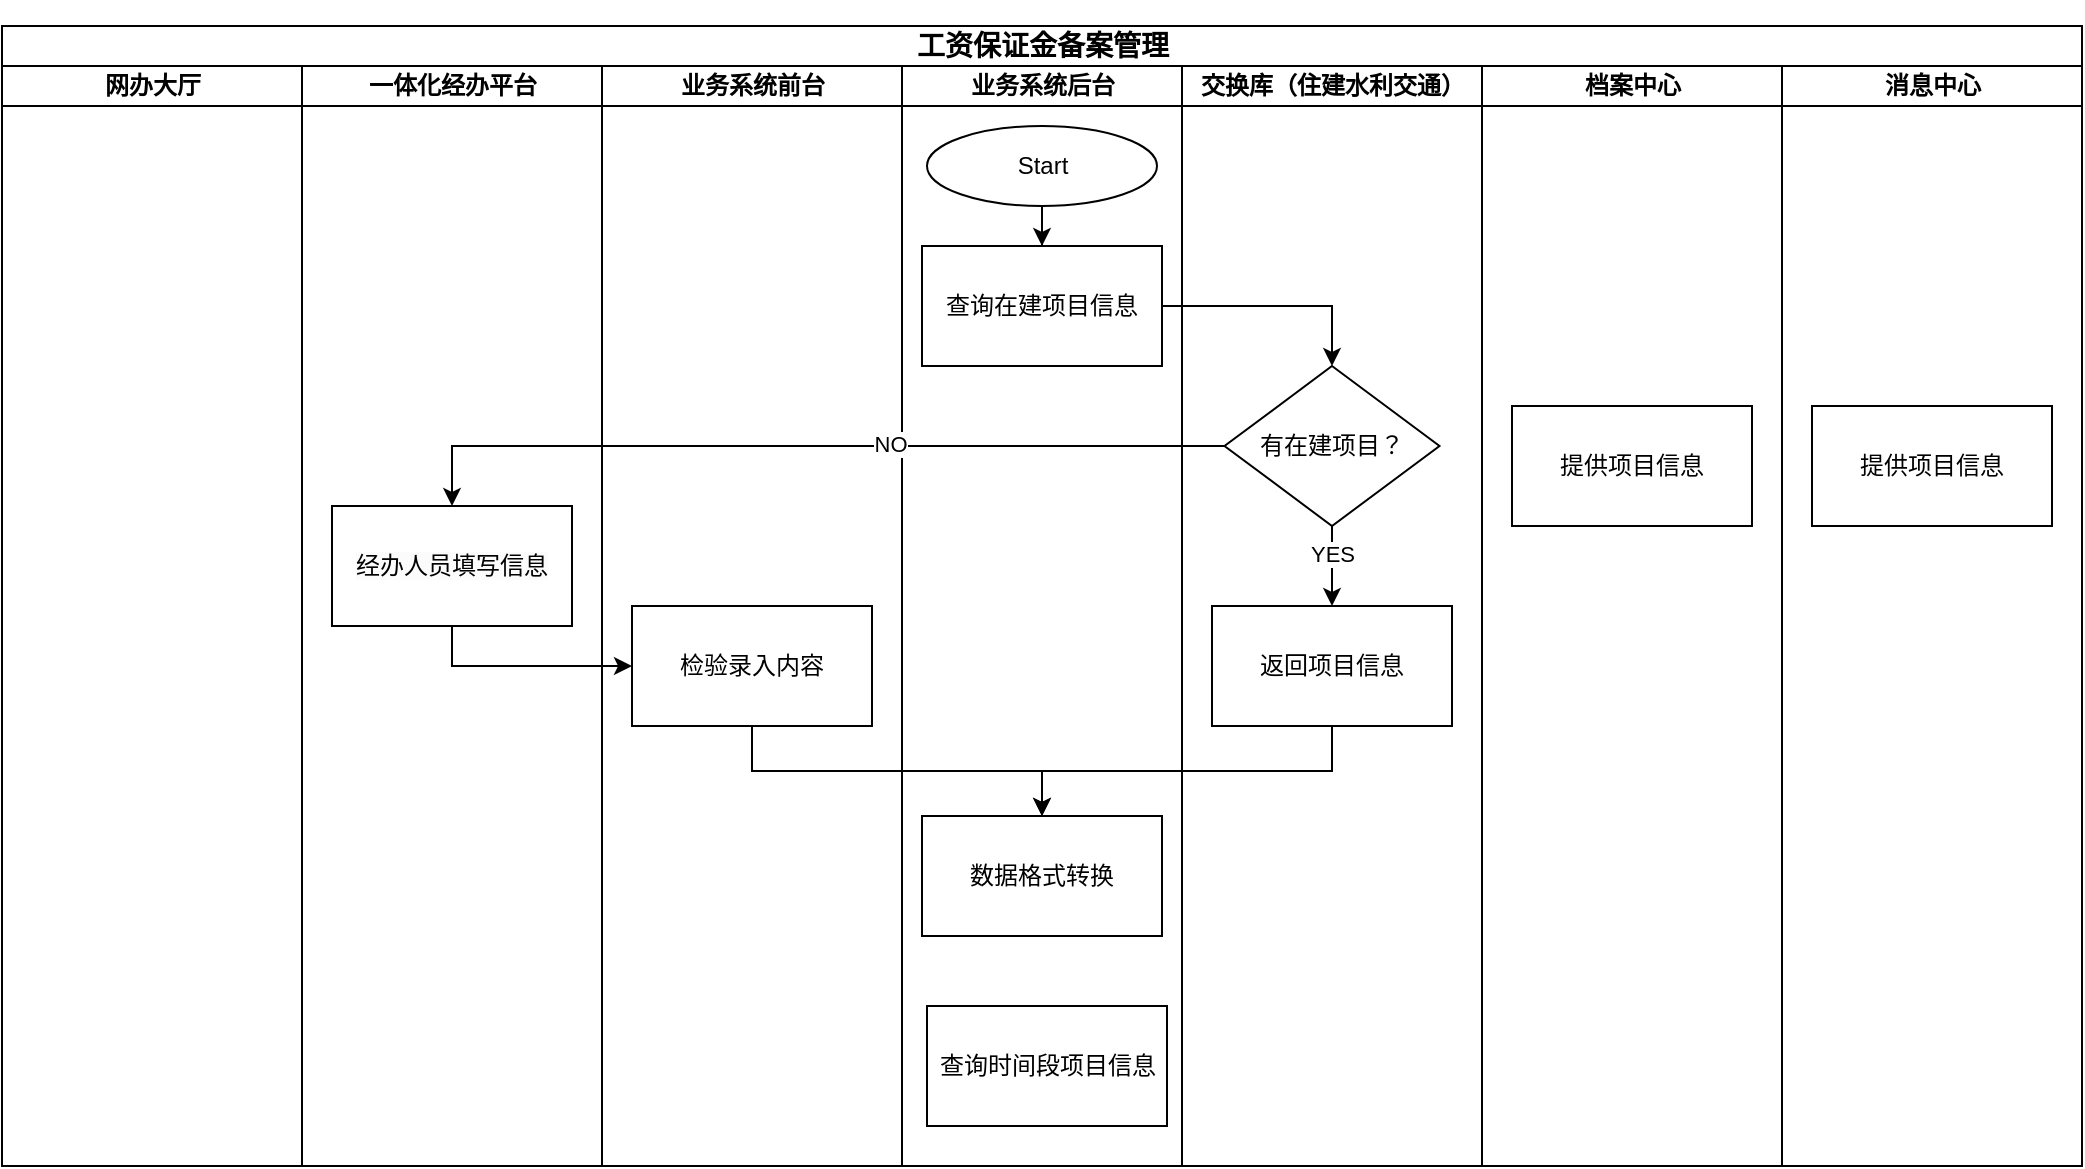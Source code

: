 <mxfile version="24.4.13" type="github">
  <diagram id="prtHgNgQTEPvFCAcTncT" name="Page-1">
    <mxGraphModel dx="1018" dy="641" grid="1" gridSize="10" guides="1" tooltips="1" connect="1" arrows="1" fold="1" page="1" pageScale="1" pageWidth="827" pageHeight="1169" math="0" shadow="0">
      <root>
        <mxCell id="0" />
        <mxCell id="1" parent="0" />
        <mxCell id="09HEf_mXD0H9hIQZzznc-1" value="&lt;h3&gt;&lt;p class=&quot;MsoNormal&quot;&gt;&lt;span style=&quot;mso-spacerun:&#39;yes&#39;;font-family:宋体;mso-ascii-font-family:Calibri;&lt;br/&gt;mso-hansi-font-family:Calibri;mso-bidi-font-family:&#39;Times New Roman&#39;;font-size:10.5pt;&lt;br/&gt;mso-font-kerning:1.0pt;&quot;&gt;工资保证金备案管理&lt;/span&gt;&lt;/p&gt;&lt;/h3&gt;" style="swimlane;childLayout=stackLayout;resizeParent=1;resizeParentMax=0;startSize=20;html=1;" vertex="1" parent="1">
          <mxGeometry x="170.0" y="190" width="1040.0" height="570" as="geometry" />
        </mxCell>
        <mxCell id="09HEf_mXD0H9hIQZzznc-39" value="网办大厅" style="swimlane;startSize=20;html=1;" vertex="1" parent="09HEf_mXD0H9hIQZzznc-1">
          <mxGeometry y="20" width="150" height="550" as="geometry" />
        </mxCell>
        <mxCell id="09HEf_mXD0H9hIQZzznc-41" style="edgeStyle=orthogonalEdgeStyle;rounded=0;orthogonalLoop=1;jettySize=auto;html=1;entryX=0.5;entryY=0;entryDx=0;entryDy=0;" edge="1" parent="09HEf_mXD0H9hIQZzznc-39" target="09HEf_mXD0H9hIQZzznc-45">
          <mxGeometry relative="1" as="geometry">
            <mxPoint x="75.0" y="70" as="sourcePoint" />
          </mxGeometry>
        </mxCell>
        <mxCell id="09HEf_mXD0H9hIQZzznc-43" style="edgeStyle=orthogonalEdgeStyle;rounded=0;orthogonalLoop=1;jettySize=auto;html=1;entryX=0.5;entryY=0;entryDx=0;entryDy=0;" edge="1" parent="09HEf_mXD0H9hIQZzznc-39" target="09HEf_mXD0H9hIQZzznc-40">
          <mxGeometry relative="1" as="geometry">
            <mxPoint x="75.1" y="169.926" as="sourcePoint" />
          </mxGeometry>
        </mxCell>
        <mxCell id="09HEf_mXD0H9hIQZzznc-44" value="NO" style="edgeLabel;html=1;align=center;verticalAlign=middle;resizable=0;points=[];" vertex="1" connectable="0" parent="09HEf_mXD0H9hIQZzznc-43">
          <mxGeometry x="-0.195" y="-1" relative="1" as="geometry">
            <mxPoint as="offset" />
          </mxGeometry>
        </mxCell>
        <mxCell id="09HEf_mXD0H9hIQZzznc-2" value="一体化经办平台" style="swimlane;startSize=20;html=1;" vertex="1" parent="09HEf_mXD0H9hIQZzznc-1">
          <mxGeometry x="150" y="20" width="150" height="550" as="geometry" />
        </mxCell>
        <mxCell id="09HEf_mXD0H9hIQZzznc-12" value="&lt;span style=&quot;color: rgb(0, 0, 0); font-family: Helvetica; font-size: 12px; font-style: normal; font-variant-ligatures: normal; font-variant-caps: normal; font-weight: 400; letter-spacing: normal; orphans: 2; text-align: center; text-indent: 0px; text-transform: none; widows: 2; word-spacing: 0px; -webkit-text-stroke-width: 0px; white-space: normal; background-color: rgb(251, 251, 251); text-decoration-thickness: initial; text-decoration-style: initial; text-decoration-color: initial; display: inline !important; float: none;&quot;&gt;经办人员填写信息&lt;/span&gt;" style="rounded=0;whiteSpace=wrap;html=1;" vertex="1" parent="09HEf_mXD0H9hIQZzznc-2">
          <mxGeometry x="15.0" y="220" width="120" height="60" as="geometry" />
        </mxCell>
        <mxCell id="09HEf_mXD0H9hIQZzznc-3" value="业务系统前台" style="swimlane;startSize=20;html=1;" vertex="1" parent="09HEf_mXD0H9hIQZzznc-1">
          <mxGeometry x="300" y="20" width="150" height="550" as="geometry" />
        </mxCell>
        <mxCell id="09HEf_mXD0H9hIQZzznc-13" value="&lt;div&gt;&lt;span style=&quot;background-color: initial;&quot;&gt;检验录入内容&lt;/span&gt;&lt;br&gt;&lt;/div&gt;" style="rounded=0;whiteSpace=wrap;html=1;" vertex="1" parent="09HEf_mXD0H9hIQZzznc-3">
          <mxGeometry x="15.0" y="270" width="120" height="60" as="geometry" />
        </mxCell>
        <mxCell id="09HEf_mXD0H9hIQZzznc-4" value="业务系统后台" style="swimlane;startSize=20;html=1;" vertex="1" parent="09HEf_mXD0H9hIQZzznc-1">
          <mxGeometry x="450" y="20" width="140" height="550" as="geometry">
            <mxRectangle x="300" y="20" width="40" height="550" as="alternateBounds" />
          </mxGeometry>
        </mxCell>
        <mxCell id="09HEf_mXD0H9hIQZzznc-14" value="数据格式转换" style="rounded=0;whiteSpace=wrap;html=1;" vertex="1" parent="09HEf_mXD0H9hIQZzznc-4">
          <mxGeometry x="10.0" y="375" width="120" height="60" as="geometry" />
        </mxCell>
        <mxCell id="09HEf_mXD0H9hIQZzznc-24" value="查询在建项目信息" style="rounded=0;whiteSpace=wrap;html=1;" vertex="1" parent="09HEf_mXD0H9hIQZzznc-4">
          <mxGeometry x="10.0" y="90" width="120" height="60" as="geometry" />
        </mxCell>
        <mxCell id="09HEf_mXD0H9hIQZzznc-33" value="查询时间段项目信息" style="rounded=0;whiteSpace=wrap;html=1;" vertex="1" parent="09HEf_mXD0H9hIQZzznc-4">
          <mxGeometry x="12.5" y="470" width="120" height="60" as="geometry" />
        </mxCell>
        <mxCell id="09HEf_mXD0H9hIQZzznc-46" style="edgeStyle=orthogonalEdgeStyle;rounded=0;orthogonalLoop=1;jettySize=auto;html=1;entryX=0.5;entryY=0;entryDx=0;entryDy=0;" edge="1" parent="09HEf_mXD0H9hIQZzznc-4" source="09HEf_mXD0H9hIQZzznc-15" target="09HEf_mXD0H9hIQZzznc-24">
          <mxGeometry relative="1" as="geometry" />
        </mxCell>
        <mxCell id="09HEf_mXD0H9hIQZzznc-15" value="Start" style="ellipse;whiteSpace=wrap;html=1;" vertex="1" parent="09HEf_mXD0H9hIQZzznc-4">
          <mxGeometry x="12.5" y="30" width="115" height="40" as="geometry" />
        </mxCell>
        <mxCell id="09HEf_mXD0H9hIQZzznc-23" value="交换库（住建水利交通）" style="swimlane;startSize=20;html=1;" vertex="1" parent="09HEf_mXD0H9hIQZzznc-1">
          <mxGeometry x="590" y="20" width="150.0" height="550" as="geometry">
            <mxRectangle x="300" y="20" width="40" height="550" as="alternateBounds" />
          </mxGeometry>
        </mxCell>
        <mxCell id="09HEf_mXD0H9hIQZzznc-31" value="返回项目信息" style="whiteSpace=wrap;html=1;rounded=0;" vertex="1" parent="09HEf_mXD0H9hIQZzznc-23">
          <mxGeometry x="15.0" y="270" width="120" height="60" as="geometry" />
        </mxCell>
        <mxCell id="09HEf_mXD0H9hIQZzznc-19" value="有在建项目&lt;span style=&quot;background-color: initial;&quot;&gt;？&lt;/span&gt;" style="rhombus;whiteSpace=wrap;html=1;" vertex="1" parent="09HEf_mXD0H9hIQZzznc-23">
          <mxGeometry x="21.25" y="150" width="107.5" height="80" as="geometry" />
        </mxCell>
        <mxCell id="09HEf_mXD0H9hIQZzznc-25" style="edgeStyle=orthogonalEdgeStyle;rounded=0;orthogonalLoop=1;jettySize=auto;html=1;exitX=0.5;exitY=1;exitDx=0;exitDy=0;entryX=0.5;entryY=0;entryDx=0;entryDy=0;" edge="1" parent="09HEf_mXD0H9hIQZzznc-23" source="09HEf_mXD0H9hIQZzznc-19" target="09HEf_mXD0H9hIQZzznc-31">
          <mxGeometry relative="1" as="geometry">
            <mxPoint x="15.0" y="200" as="targetPoint" />
          </mxGeometry>
        </mxCell>
        <mxCell id="09HEf_mXD0H9hIQZzznc-28" value="YES" style="edgeLabel;html=1;align=center;verticalAlign=middle;resizable=0;points=[];" vertex="1" connectable="0" parent="09HEf_mXD0H9hIQZzznc-25">
          <mxGeometry x="-0.316" relative="1" as="geometry">
            <mxPoint as="offset" />
          </mxGeometry>
        </mxCell>
        <mxCell id="09HEf_mXD0H9hIQZzznc-35" value="档案中心" style="swimlane;startSize=20;html=1;" vertex="1" parent="09HEf_mXD0H9hIQZzznc-1">
          <mxGeometry x="740.0" y="20" width="150.0" height="550" as="geometry">
            <mxRectangle x="300" y="20" width="40" height="550" as="alternateBounds" />
          </mxGeometry>
        </mxCell>
        <mxCell id="09HEf_mXD0H9hIQZzznc-36" value="提供项目信息" style="whiteSpace=wrap;html=1;rounded=0;" vertex="1" parent="09HEf_mXD0H9hIQZzznc-35">
          <mxGeometry x="15.0" y="170" width="120" height="60" as="geometry" />
        </mxCell>
        <mxCell id="09HEf_mXD0H9hIQZzznc-37" value="消息中心" style="swimlane;startSize=20;html=1;" vertex="1" parent="09HEf_mXD0H9hIQZzznc-1">
          <mxGeometry x="890.0" y="20" width="150.0" height="550" as="geometry">
            <mxRectangle x="300" y="20" width="40" height="550" as="alternateBounds" />
          </mxGeometry>
        </mxCell>
        <mxCell id="09HEf_mXD0H9hIQZzznc-38" value="提供项目信息" style="whiteSpace=wrap;html=1;rounded=0;" vertex="1" parent="09HEf_mXD0H9hIQZzznc-37">
          <mxGeometry x="15.0" y="170" width="120" height="60" as="geometry" />
        </mxCell>
        <mxCell id="09HEf_mXD0H9hIQZzznc-8" style="edgeStyle=orthogonalEdgeStyle;rounded=0;orthogonalLoop=1;jettySize=auto;html=1;exitX=0.5;exitY=1;exitDx=0;exitDy=0;entryX=0;entryY=0.5;entryDx=0;entryDy=0;" edge="1" parent="09HEf_mXD0H9hIQZzznc-1" source="09HEf_mXD0H9hIQZzznc-12" target="09HEf_mXD0H9hIQZzznc-13">
          <mxGeometry relative="1" as="geometry">
            <mxPoint x="130.0" y="90" as="sourcePoint" />
            <mxPoint x="210" y="110" as="targetPoint" />
          </mxGeometry>
        </mxCell>
        <mxCell id="09HEf_mXD0H9hIQZzznc-10" style="edgeStyle=orthogonalEdgeStyle;rounded=0;orthogonalLoop=1;jettySize=auto;html=1;entryX=0.5;entryY=0;entryDx=0;entryDy=0;exitX=0.5;exitY=1;exitDx=0;exitDy=0;" edge="1" parent="09HEf_mXD0H9hIQZzznc-1" source="09HEf_mXD0H9hIQZzznc-13" target="09HEf_mXD0H9hIQZzznc-14">
          <mxGeometry relative="1" as="geometry">
            <mxPoint x="260" y="145" as="sourcePoint" />
            <mxPoint x="345" y="170" as="targetPoint" />
          </mxGeometry>
        </mxCell>
        <mxCell id="09HEf_mXD0H9hIQZzznc-34" style="edgeStyle=orthogonalEdgeStyle;rounded=0;orthogonalLoop=1;jettySize=auto;html=1;entryX=0.5;entryY=0;entryDx=0;entryDy=0;exitX=0.5;exitY=1;exitDx=0;exitDy=0;" edge="1" parent="09HEf_mXD0H9hIQZzznc-1" source="09HEf_mXD0H9hIQZzznc-31" target="09HEf_mXD0H9hIQZzznc-14">
          <mxGeometry relative="1" as="geometry" />
        </mxCell>
        <mxCell id="09HEf_mXD0H9hIQZzznc-22" style="edgeStyle=orthogonalEdgeStyle;rounded=0;orthogonalLoop=1;jettySize=auto;html=1;entryX=0.5;entryY=0;entryDx=0;entryDy=0;" edge="1" parent="09HEf_mXD0H9hIQZzznc-1" source="09HEf_mXD0H9hIQZzznc-19" target="09HEf_mXD0H9hIQZzznc-12">
          <mxGeometry relative="1" as="geometry" />
        </mxCell>
        <mxCell id="09HEf_mXD0H9hIQZzznc-30" value="NO" style="edgeLabel;html=1;align=center;verticalAlign=middle;resizable=0;points=[];" vertex="1" connectable="0" parent="09HEf_mXD0H9hIQZzznc-22">
          <mxGeometry x="-0.195" y="-1" relative="1" as="geometry">
            <mxPoint as="offset" />
          </mxGeometry>
        </mxCell>
        <mxCell id="09HEf_mXD0H9hIQZzznc-32" value="" style="edgeStyle=orthogonalEdgeStyle;rounded=0;orthogonalLoop=1;jettySize=auto;html=1;exitX=1;exitY=0.5;exitDx=0;exitDy=0;entryX=0.5;entryY=0;entryDx=0;entryDy=0;" edge="1" parent="09HEf_mXD0H9hIQZzznc-1" source="09HEf_mXD0H9hIQZzznc-24" target="09HEf_mXD0H9hIQZzznc-19">
          <mxGeometry relative="1" as="geometry">
            <mxPoint x="420.0" y="150.0" as="sourcePoint" />
          </mxGeometry>
        </mxCell>
      </root>
    </mxGraphModel>
  </diagram>
</mxfile>
